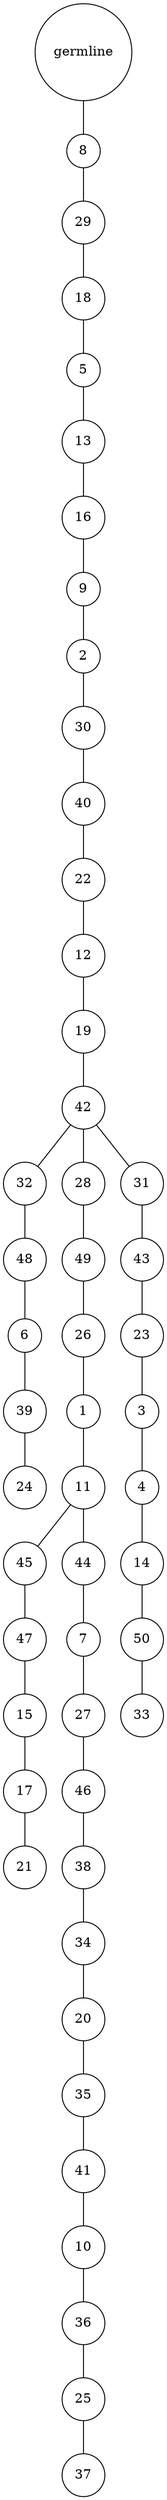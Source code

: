 graph {
	rankdir=UD;
	splines=line;
	node [shape=circle]
	"0x7ff89aeb4bb0" [label="germline"];
	"0x7ff89aeb4be0" [label="8"];
	"0x7ff89aeb4bb0" -- "0x7ff89aeb4be0" ;
	"0x7ff89aeb4c10" [label="29"];
	"0x7ff89aeb4be0" -- "0x7ff89aeb4c10" ;
	"0x7ff89aeb4c40" [label="18"];
	"0x7ff89aeb4c10" -- "0x7ff89aeb4c40" ;
	"0x7ff89aeb4c70" [label="5"];
	"0x7ff89aeb4c40" -- "0x7ff89aeb4c70" ;
	"0x7ff89aeb4ca0" [label="13"];
	"0x7ff89aeb4c70" -- "0x7ff89aeb4ca0" ;
	"0x7ff89aeb4cd0" [label="16"];
	"0x7ff89aeb4ca0" -- "0x7ff89aeb4cd0" ;
	"0x7ff89aeb4d00" [label="9"];
	"0x7ff89aeb4cd0" -- "0x7ff89aeb4d00" ;
	"0x7ff89aeb4d30" [label="2"];
	"0x7ff89aeb4d00" -- "0x7ff89aeb4d30" ;
	"0x7ff89aeb4d60" [label="30"];
	"0x7ff89aeb4d30" -- "0x7ff89aeb4d60" ;
	"0x7ff89aeb4d90" [label="40"];
	"0x7ff89aeb4d60" -- "0x7ff89aeb4d90" ;
	"0x7ff89aeb4dc0" [label="22"];
	"0x7ff89aeb4d90" -- "0x7ff89aeb4dc0" ;
	"0x7ff89aeb4df0" [label="12"];
	"0x7ff89aeb4dc0" -- "0x7ff89aeb4df0" ;
	"0x7ff89aeb4e20" [label="19"];
	"0x7ff89aeb4df0" -- "0x7ff89aeb4e20" ;
	"0x7ff89aeb4e50" [label="42"];
	"0x7ff89aeb4e20" -- "0x7ff89aeb4e50" ;
	"0x7ff89aeb4e80" [label="32"];
	"0x7ff89aeb4e50" -- "0x7ff89aeb4e80" ;
	"0x7ff89aeb4eb0" [label="48"];
	"0x7ff89aeb4e80" -- "0x7ff89aeb4eb0" ;
	"0x7ff89aeb4ee0" [label="6"];
	"0x7ff89aeb4eb0" -- "0x7ff89aeb4ee0" ;
	"0x7ff89aeb4f10" [label="39"];
	"0x7ff89aeb4ee0" -- "0x7ff89aeb4f10" ;
	"0x7ff89aeb4f40" [label="24"];
	"0x7ff89aeb4f10" -- "0x7ff89aeb4f40" ;
	"0x7ff89aeb4f70" [label="28"];
	"0x7ff89aeb4e50" -- "0x7ff89aeb4f70" ;
	"0x7ff89aeb4fa0" [label="49"];
	"0x7ff89aeb4f70" -- "0x7ff89aeb4fa0" ;
	"0x7ff89aeb4fd0" [label="26"];
	"0x7ff89aeb4fa0" -- "0x7ff89aeb4fd0" ;
	"0x7ff89ae45040" [label="1"];
	"0x7ff89aeb4fd0" -- "0x7ff89ae45040" ;
	"0x7ff89ae45070" [label="11"];
	"0x7ff89ae45040" -- "0x7ff89ae45070" ;
	"0x7ff89ae450a0" [label="45"];
	"0x7ff89ae45070" -- "0x7ff89ae450a0" ;
	"0x7ff89ae450d0" [label="47"];
	"0x7ff89ae450a0" -- "0x7ff89ae450d0" ;
	"0x7ff89ae45100" [label="15"];
	"0x7ff89ae450d0" -- "0x7ff89ae45100" ;
	"0x7ff89ae45130" [label="17"];
	"0x7ff89ae45100" -- "0x7ff89ae45130" ;
	"0x7ff89ae45160" [label="21"];
	"0x7ff89ae45130" -- "0x7ff89ae45160" ;
	"0x7ff89ae45190" [label="44"];
	"0x7ff89ae45070" -- "0x7ff89ae45190" ;
	"0x7ff89ae451c0" [label="7"];
	"0x7ff89ae45190" -- "0x7ff89ae451c0" ;
	"0x7ff89ae451f0" [label="27"];
	"0x7ff89ae451c0" -- "0x7ff89ae451f0" ;
	"0x7ff89ae45220" [label="46"];
	"0x7ff89ae451f0" -- "0x7ff89ae45220" ;
	"0x7ff89ae45250" [label="38"];
	"0x7ff89ae45220" -- "0x7ff89ae45250" ;
	"0x7ff89ae45280" [label="34"];
	"0x7ff89ae45250" -- "0x7ff89ae45280" ;
	"0x7ff89ae452b0" [label="20"];
	"0x7ff89ae45280" -- "0x7ff89ae452b0" ;
	"0x7ff89ae452e0" [label="35"];
	"0x7ff89ae452b0" -- "0x7ff89ae452e0" ;
	"0x7ff89ae45310" [label="41"];
	"0x7ff89ae452e0" -- "0x7ff89ae45310" ;
	"0x7ff89ae45340" [label="10"];
	"0x7ff89ae45310" -- "0x7ff89ae45340" ;
	"0x7ff89ae45370" [label="36"];
	"0x7ff89ae45340" -- "0x7ff89ae45370" ;
	"0x7ff89ae453a0" [label="25"];
	"0x7ff89ae45370" -- "0x7ff89ae453a0" ;
	"0x7ff89ae453d0" [label="37"];
	"0x7ff89ae453a0" -- "0x7ff89ae453d0" ;
	"0x7ff89ae45400" [label="31"];
	"0x7ff89aeb4e50" -- "0x7ff89ae45400" ;
	"0x7ff89ae45430" [label="43"];
	"0x7ff89ae45400" -- "0x7ff89ae45430" ;
	"0x7ff89ae45460" [label="23"];
	"0x7ff89ae45430" -- "0x7ff89ae45460" ;
	"0x7ff89ae45490" [label="3"];
	"0x7ff89ae45460" -- "0x7ff89ae45490" ;
	"0x7ff89ae454c0" [label="4"];
	"0x7ff89ae45490" -- "0x7ff89ae454c0" ;
	"0x7ff89ae454f0" [label="14"];
	"0x7ff89ae454c0" -- "0x7ff89ae454f0" ;
	"0x7ff89ae45520" [label="50"];
	"0x7ff89ae454f0" -- "0x7ff89ae45520" ;
	"0x7ff89ae45550" [label="33"];
	"0x7ff89ae45520" -- "0x7ff89ae45550" ;
}

